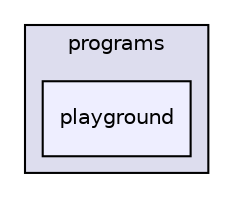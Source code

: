 digraph "src/programs/playground" {
  compound=true
  node [ fontsize="10", fontname="Helvetica"];
  edge [ labelfontsize="10", labelfontname="Helvetica"];
  subgraph clusterdir_7156828c8d148b9c7ab68f09210221be {
    graph [ bgcolor="#ddddee", pencolor="black", label="programs" fontname="Helvetica", fontsize="10", URL="dir_7156828c8d148b9c7ab68f09210221be.html"]
  dir_e74cbfe94041af7b61fa4176f3ed1cdc [shape=box, label="playground", style="filled", fillcolor="#eeeeff", pencolor="black", URL="dir_e74cbfe94041af7b61fa4176f3ed1cdc.html"];
  }
}
